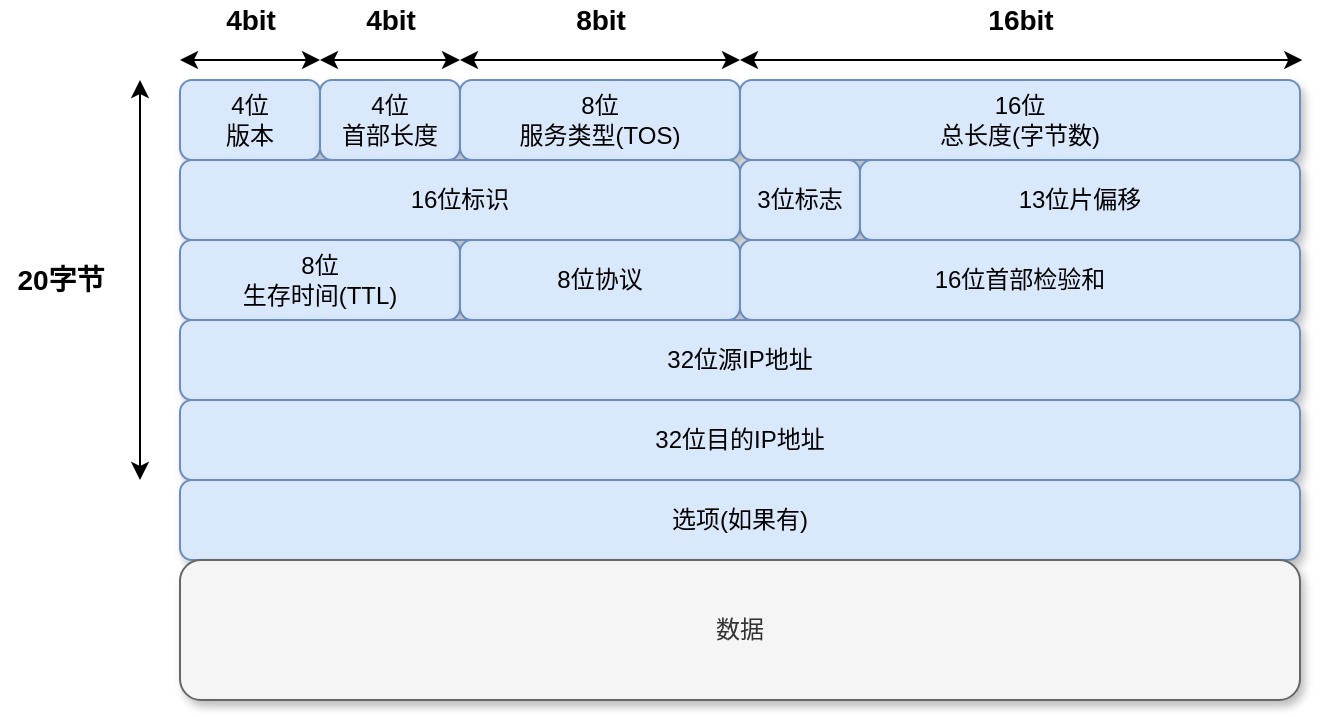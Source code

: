 <mxfile version="14.1.5" type="device"><diagram id="WaNq-H7Qo5FbnMIvF4bp" name="第 1 页"><mxGraphModel dx="697" dy="670" grid="1" gridSize="10" guides="1" tooltips="1" connect="1" arrows="1" fold="1" page="1" pageScale="1" pageWidth="827" pageHeight="1169" math="0" shadow="0"><root><mxCell id="0"/><mxCell id="1" parent="0"/><mxCell id="LAgmYP7AhCpAUHzjF22Q-1" value="4位&lt;br&gt;版本" style="rounded=1;whiteSpace=wrap;html=1;fillColor=#dae8fc;strokeColor=#6c8ebf;glass=0;shadow=1;" parent="1" vertex="1"><mxGeometry x="170" y="230" width="70" height="40" as="geometry"/></mxCell><mxCell id="LAgmYP7AhCpAUHzjF22Q-2" value="4位&lt;br&gt;首部长度" style="rounded=1;whiteSpace=wrap;html=1;fillColor=#dae8fc;strokeColor=#6c8ebf;glass=0;shadow=1;" parent="1" vertex="1"><mxGeometry x="240" y="230" width="70" height="40" as="geometry"/></mxCell><mxCell id="LAgmYP7AhCpAUHzjF22Q-3" value="8位&lt;br&gt;服务类型(TOS)" style="rounded=1;whiteSpace=wrap;html=1;fillColor=#dae8fc;strokeColor=#6c8ebf;glass=0;shadow=1;" parent="1" vertex="1"><mxGeometry x="310" y="230" width="140" height="40" as="geometry"/></mxCell><mxCell id="LAgmYP7AhCpAUHzjF22Q-4" value="16位标识" style="rounded=1;whiteSpace=wrap;html=1;fillColor=#dae8fc;strokeColor=#6c8ebf;glass=0;shadow=1;" parent="1" vertex="1"><mxGeometry x="170" y="270" width="280" height="40" as="geometry"/></mxCell><mxCell id="LAgmYP7AhCpAUHzjF22Q-6" value="" style="endArrow=classic;startArrow=classic;html=1;" parent="1" edge="1"><mxGeometry width="50" height="50" relative="1" as="geometry"><mxPoint x="170" y="220" as="sourcePoint"/><mxPoint x="240" y="220" as="targetPoint"/><Array as="points"><mxPoint x="220" y="220"/></Array></mxGeometry></mxCell><mxCell id="LAgmYP7AhCpAUHzjF22Q-7" value="4bit" style="text;html=1;align=center;verticalAlign=middle;resizable=0;points=[];autosize=1;fontStyle=1;fontSize=14;" parent="1" vertex="1"><mxGeometry x="185" y="190" width="40" height="20" as="geometry"/></mxCell><mxCell id="LAgmYP7AhCpAUHzjF22Q-8" value="" style="endArrow=classic;startArrow=classic;html=1;" parent="1" edge="1"><mxGeometry width="50" height="50" relative="1" as="geometry"><mxPoint x="240" y="220" as="sourcePoint"/><mxPoint x="310" y="220" as="targetPoint"/><Array as="points"><mxPoint x="290" y="220"/></Array></mxGeometry></mxCell><mxCell id="LAgmYP7AhCpAUHzjF22Q-9" value="4bit" style="text;html=1;align=center;verticalAlign=middle;resizable=0;points=[];autosize=1;fontStyle=1;fontSize=14;" parent="1" vertex="1"><mxGeometry x="255" y="190" width="40" height="20" as="geometry"/></mxCell><mxCell id="LAgmYP7AhCpAUHzjF22Q-10" value="" style="endArrow=classic;startArrow=classic;html=1;" parent="1" edge="1"><mxGeometry width="50" height="50" relative="1" as="geometry"><mxPoint x="310" y="220" as="sourcePoint"/><mxPoint x="450" y="220" as="targetPoint"/><Array as="points"><mxPoint x="360" y="220"/></Array></mxGeometry></mxCell><mxCell id="LAgmYP7AhCpAUHzjF22Q-11" value="8bit" style="text;html=1;align=center;verticalAlign=middle;resizable=0;points=[];autosize=1;fontStyle=1;fontSize=14;" parent="1" vertex="1"><mxGeometry x="360" y="190" width="40" height="20" as="geometry"/></mxCell><mxCell id="LAgmYP7AhCpAUHzjF22Q-12" value="" style="endArrow=classic;startArrow=classic;html=1;fontSize=14;" parent="1" edge="1"><mxGeometry width="50" height="50" relative="1" as="geometry"><mxPoint x="150" y="430" as="sourcePoint"/><mxPoint x="150" y="230" as="targetPoint"/></mxGeometry></mxCell><mxCell id="LAgmYP7AhCpAUHzjF22Q-14" value="20字节" style="text;html=1;align=center;verticalAlign=middle;resizable=0;points=[];autosize=1;fontSize=14;fontStyle=1" parent="1" vertex="1"><mxGeometry x="80" y="320" width="60" height="20" as="geometry"/></mxCell><mxCell id="YkMU2FLFgyRT-5afaae1-1" value="16位&lt;br&gt;总长度(字节数)" style="rounded=1;whiteSpace=wrap;html=1;fillColor=#dae8fc;strokeColor=#6c8ebf;glass=0;shadow=1;" vertex="1" parent="1"><mxGeometry x="450" y="230" width="280" height="40" as="geometry"/></mxCell><mxCell id="YkMU2FLFgyRT-5afaae1-3" value="" style="endArrow=classic;startArrow=classic;html=1;" edge="1" parent="1"><mxGeometry width="50" height="50" relative="1" as="geometry"><mxPoint x="450" y="220" as="sourcePoint"/><mxPoint x="731.143" y="220" as="targetPoint"/><Array as="points"><mxPoint x="500" y="220"/></Array></mxGeometry></mxCell><mxCell id="YkMU2FLFgyRT-5afaae1-4" value="16bit" style="text;html=1;align=center;verticalAlign=middle;resizable=0;points=[];autosize=1;fontStyle=1;fontSize=14;" vertex="1" parent="1"><mxGeometry x="565" y="190" width="50" height="20" as="geometry"/></mxCell><mxCell id="YkMU2FLFgyRT-5afaae1-5" value="3位标志" style="rounded=1;whiteSpace=wrap;html=1;fillColor=#dae8fc;strokeColor=#6c8ebf;glass=0;shadow=1;" vertex="1" parent="1"><mxGeometry x="450" y="270" width="60" height="40" as="geometry"/></mxCell><mxCell id="YkMU2FLFgyRT-5afaae1-6" value="13位片偏移" style="rounded=1;whiteSpace=wrap;html=1;fillColor=#dae8fc;strokeColor=#6c8ebf;glass=0;shadow=1;" vertex="1" parent="1"><mxGeometry x="510" y="270" width="220" height="40" as="geometry"/></mxCell><mxCell id="YkMU2FLFgyRT-5afaae1-7" value="8位&lt;br&gt;生存时间(TTL)" style="rounded=1;whiteSpace=wrap;html=1;fillColor=#dae8fc;strokeColor=#6c8ebf;glass=0;shadow=1;" vertex="1" parent="1"><mxGeometry x="170" y="310" width="140" height="40" as="geometry"/></mxCell><mxCell id="YkMU2FLFgyRT-5afaae1-8" value="8位协议" style="rounded=1;whiteSpace=wrap;html=1;fillColor=#dae8fc;strokeColor=#6c8ebf;glass=0;shadow=1;" vertex="1" parent="1"><mxGeometry x="310" y="310" width="140" height="40" as="geometry"/></mxCell><mxCell id="YkMU2FLFgyRT-5afaae1-9" value="16位首部检验和" style="rounded=1;whiteSpace=wrap;html=1;fillColor=#dae8fc;strokeColor=#6c8ebf;glass=0;shadow=1;" vertex="1" parent="1"><mxGeometry x="450" y="310" width="280" height="40" as="geometry"/></mxCell><mxCell id="YkMU2FLFgyRT-5afaae1-10" value="32位源IP地址" style="rounded=1;whiteSpace=wrap;html=1;fillColor=#dae8fc;strokeColor=#6c8ebf;glass=0;shadow=1;" vertex="1" parent="1"><mxGeometry x="170" y="350" width="560" height="40" as="geometry"/></mxCell><mxCell id="YkMU2FLFgyRT-5afaae1-11" value="32位目的IP地址" style="rounded=1;whiteSpace=wrap;html=1;fillColor=#dae8fc;strokeColor=#6c8ebf;glass=0;shadow=1;" vertex="1" parent="1"><mxGeometry x="170" y="390" width="560" height="40" as="geometry"/></mxCell><mxCell id="YkMU2FLFgyRT-5afaae1-12" value="选项(如果有)" style="rounded=1;whiteSpace=wrap;html=1;fillColor=#dae8fc;strokeColor=#6c8ebf;glass=0;shadow=1;" vertex="1" parent="1"><mxGeometry x="170" y="430" width="560" height="40" as="geometry"/></mxCell><mxCell id="YkMU2FLFgyRT-5afaae1-13" value="数据" style="rounded=1;whiteSpace=wrap;html=1;glass=0;shadow=1;fillColor=#f5f5f5;strokeColor=#666666;fontColor=#333333;" vertex="1" parent="1"><mxGeometry x="170" y="470" width="560" height="70" as="geometry"/></mxCell></root></mxGraphModel></diagram></mxfile>